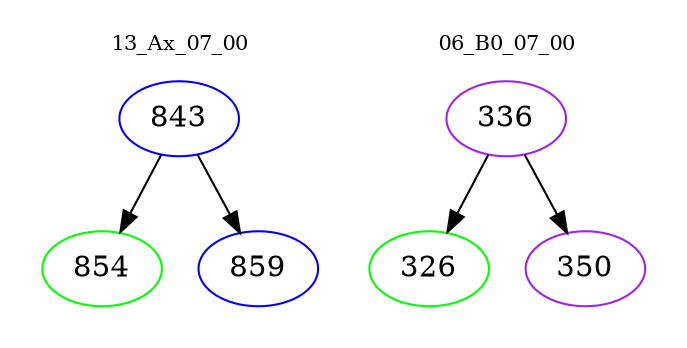 digraph{
subgraph cluster_0 {
color = white
label = "13_Ax_07_00";
fontsize=10;
T0_843 [label="843", color="blue"]
T0_843 -> T0_854 [color="black"]
T0_854 [label="854", color="green"]
T0_843 -> T0_859 [color="black"]
T0_859 [label="859", color="blue"]
}
subgraph cluster_1 {
color = white
label = "06_B0_07_00";
fontsize=10;
T1_336 [label="336", color="purple"]
T1_336 -> T1_326 [color="black"]
T1_326 [label="326", color="green"]
T1_336 -> T1_350 [color="black"]
T1_350 [label="350", color="purple"]
}
}
